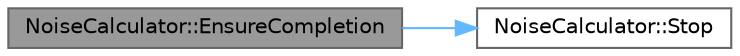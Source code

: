 digraph "NoiseCalculator::EnsureCompletion"
{
 // LATEX_PDF_SIZE
  bgcolor="transparent";
  edge [fontname=Helvetica,fontsize=10,labelfontname=Helvetica,labelfontsize=10];
  node [fontname=Helvetica,fontsize=10,shape=box,height=0.2,width=0.4];
  rankdir="LR";
  Node1 [id="Node000001",label="NoiseCalculator::EnsureCompletion",height=0.2,width=0.4,color="gray40", fillcolor="grey60", style="filled", fontcolor="black",tooltip=" "];
  Node1 -> Node2 [id="edge1_Node000001_Node000002",color="steelblue1",style="solid",tooltip=" "];
  Node2 [id="Node000002",label="NoiseCalculator::Stop",height=0.2,width=0.4,color="grey40", fillcolor="white", style="filled",URL="$class_noise_calculator.html#a95f3964dfc0ff2e9e0d75a12395fb9cb",tooltip=" "];
}
